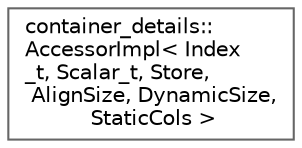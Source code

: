 digraph "Graphical Class Hierarchy"
{
 // LATEX_PDF_SIZE
  bgcolor="transparent";
  edge [fontname=Helvetica,fontsize=10,labelfontname=Helvetica,labelfontsize=10];
  node [fontname=Helvetica,fontsize=10,shape=box,height=0.2,width=0.4];
  rankdir="LR";
  Node0 [id="Node000000",label="container_details::\lAccessorImpl\< Index\l_t, Scalar_t, Store,\l AlignSize, DynamicSize,\l StaticCols \>",height=0.2,width=0.4,color="grey40", fillcolor="white", style="filled",URL="$classcontainer__details_1_1AccessorImpl_3_01Index__t_00_01Scalar__t_00_01Store_00_01AlignSize_00f80936387ab6a32a7950ac87d91a2950.html",tooltip=" "];
}
